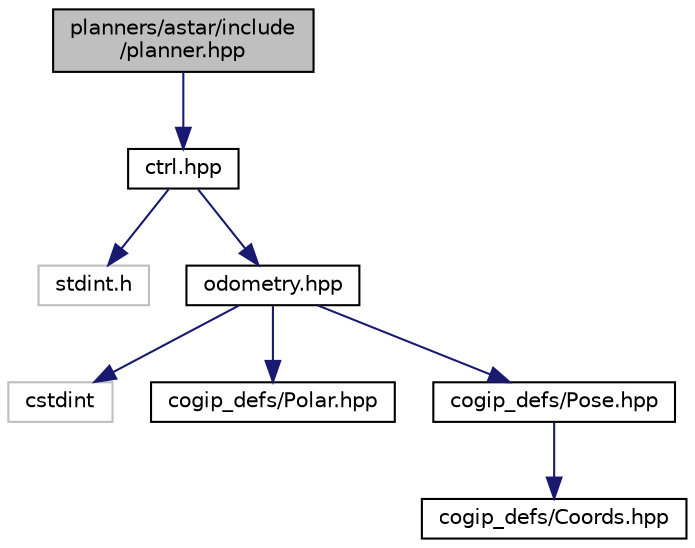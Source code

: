 digraph "planners/astar/include/planner.hpp"
{
 // LATEX_PDF_SIZE
  bgcolor="transparent";
  edge [fontname="Helvetica",fontsize="10",labelfontname="Helvetica",labelfontsize="10"];
  node [fontname="Helvetica",fontsize="10",shape=record];
  Node1 [label="planners/astar/include\l/planner.hpp",height=0.2,width=0.4,color="black", fillcolor="grey75", style="filled", fontcolor="black",tooltip="Common planner API and data."];
  Node1 -> Node2 [color="midnightblue",fontsize="10",style="solid",fontname="Helvetica"];
  Node2 [label="ctrl.hpp",height=0.2,width=0.4,color="black",URL="$ctrl_8hpp.html",tooltip="Common controllers API and datas."];
  Node2 -> Node3 [color="midnightblue",fontsize="10",style="solid",fontname="Helvetica"];
  Node3 [label="stdint.h",height=0.2,width=0.4,color="grey75",tooltip=" "];
  Node2 -> Node4 [color="midnightblue",fontsize="10",style="solid",fontname="Helvetica"];
  Node4 [label="odometry.hpp",height=0.2,width=0.4,color="black",URL="$odometry_8hpp_source.html",tooltip=" "];
  Node4 -> Node5 [color="midnightblue",fontsize="10",style="solid",fontname="Helvetica"];
  Node5 [label="cstdint",height=0.2,width=0.4,color="grey75",tooltip=" "];
  Node4 -> Node6 [color="midnightblue",fontsize="10",style="solid",fontname="Helvetica"];
  Node6 [label="cogip_defs/Polar.hpp",height=0.2,width=0.4,color="black",URL="$Polar_8hpp.html",tooltip="Polar class declaration."];
  Node4 -> Node7 [color="midnightblue",fontsize="10",style="solid",fontname="Helvetica"];
  Node7 [label="cogip_defs/Pose.hpp",height=0.2,width=0.4,color="black",URL="$Pose_8hpp.html",tooltip="Pose class declaration."];
  Node7 -> Node8 [color="midnightblue",fontsize="10",style="solid",fontname="Helvetica"];
  Node8 [label="cogip_defs/Coords.hpp",height=0.2,width=0.4,color="black",URL="$Coords_8hpp.html",tooltip="Coords declaration."];
}
